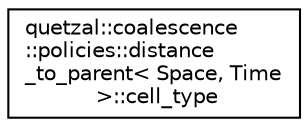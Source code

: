 digraph "Graphical Class Hierarchy"
{
 // LATEX_PDF_SIZE
  edge [fontname="Helvetica",fontsize="10",labelfontname="Helvetica",labelfontsize="10"];
  node [fontname="Helvetica",fontsize="10",shape=record];
  rankdir="LR";
  Node0 [label="quetzal::coalescence\l::policies::distance\l_to_parent\< Space, Time\l \>::cell_type",height=0.2,width=0.4,color="black", fillcolor="white", style="filled",URL="$classquetzal_1_1coalescence_1_1policies_1_1distance__to__parent_1_1cell__type.html",tooltip="Defines what data type the tree should store."];
}
